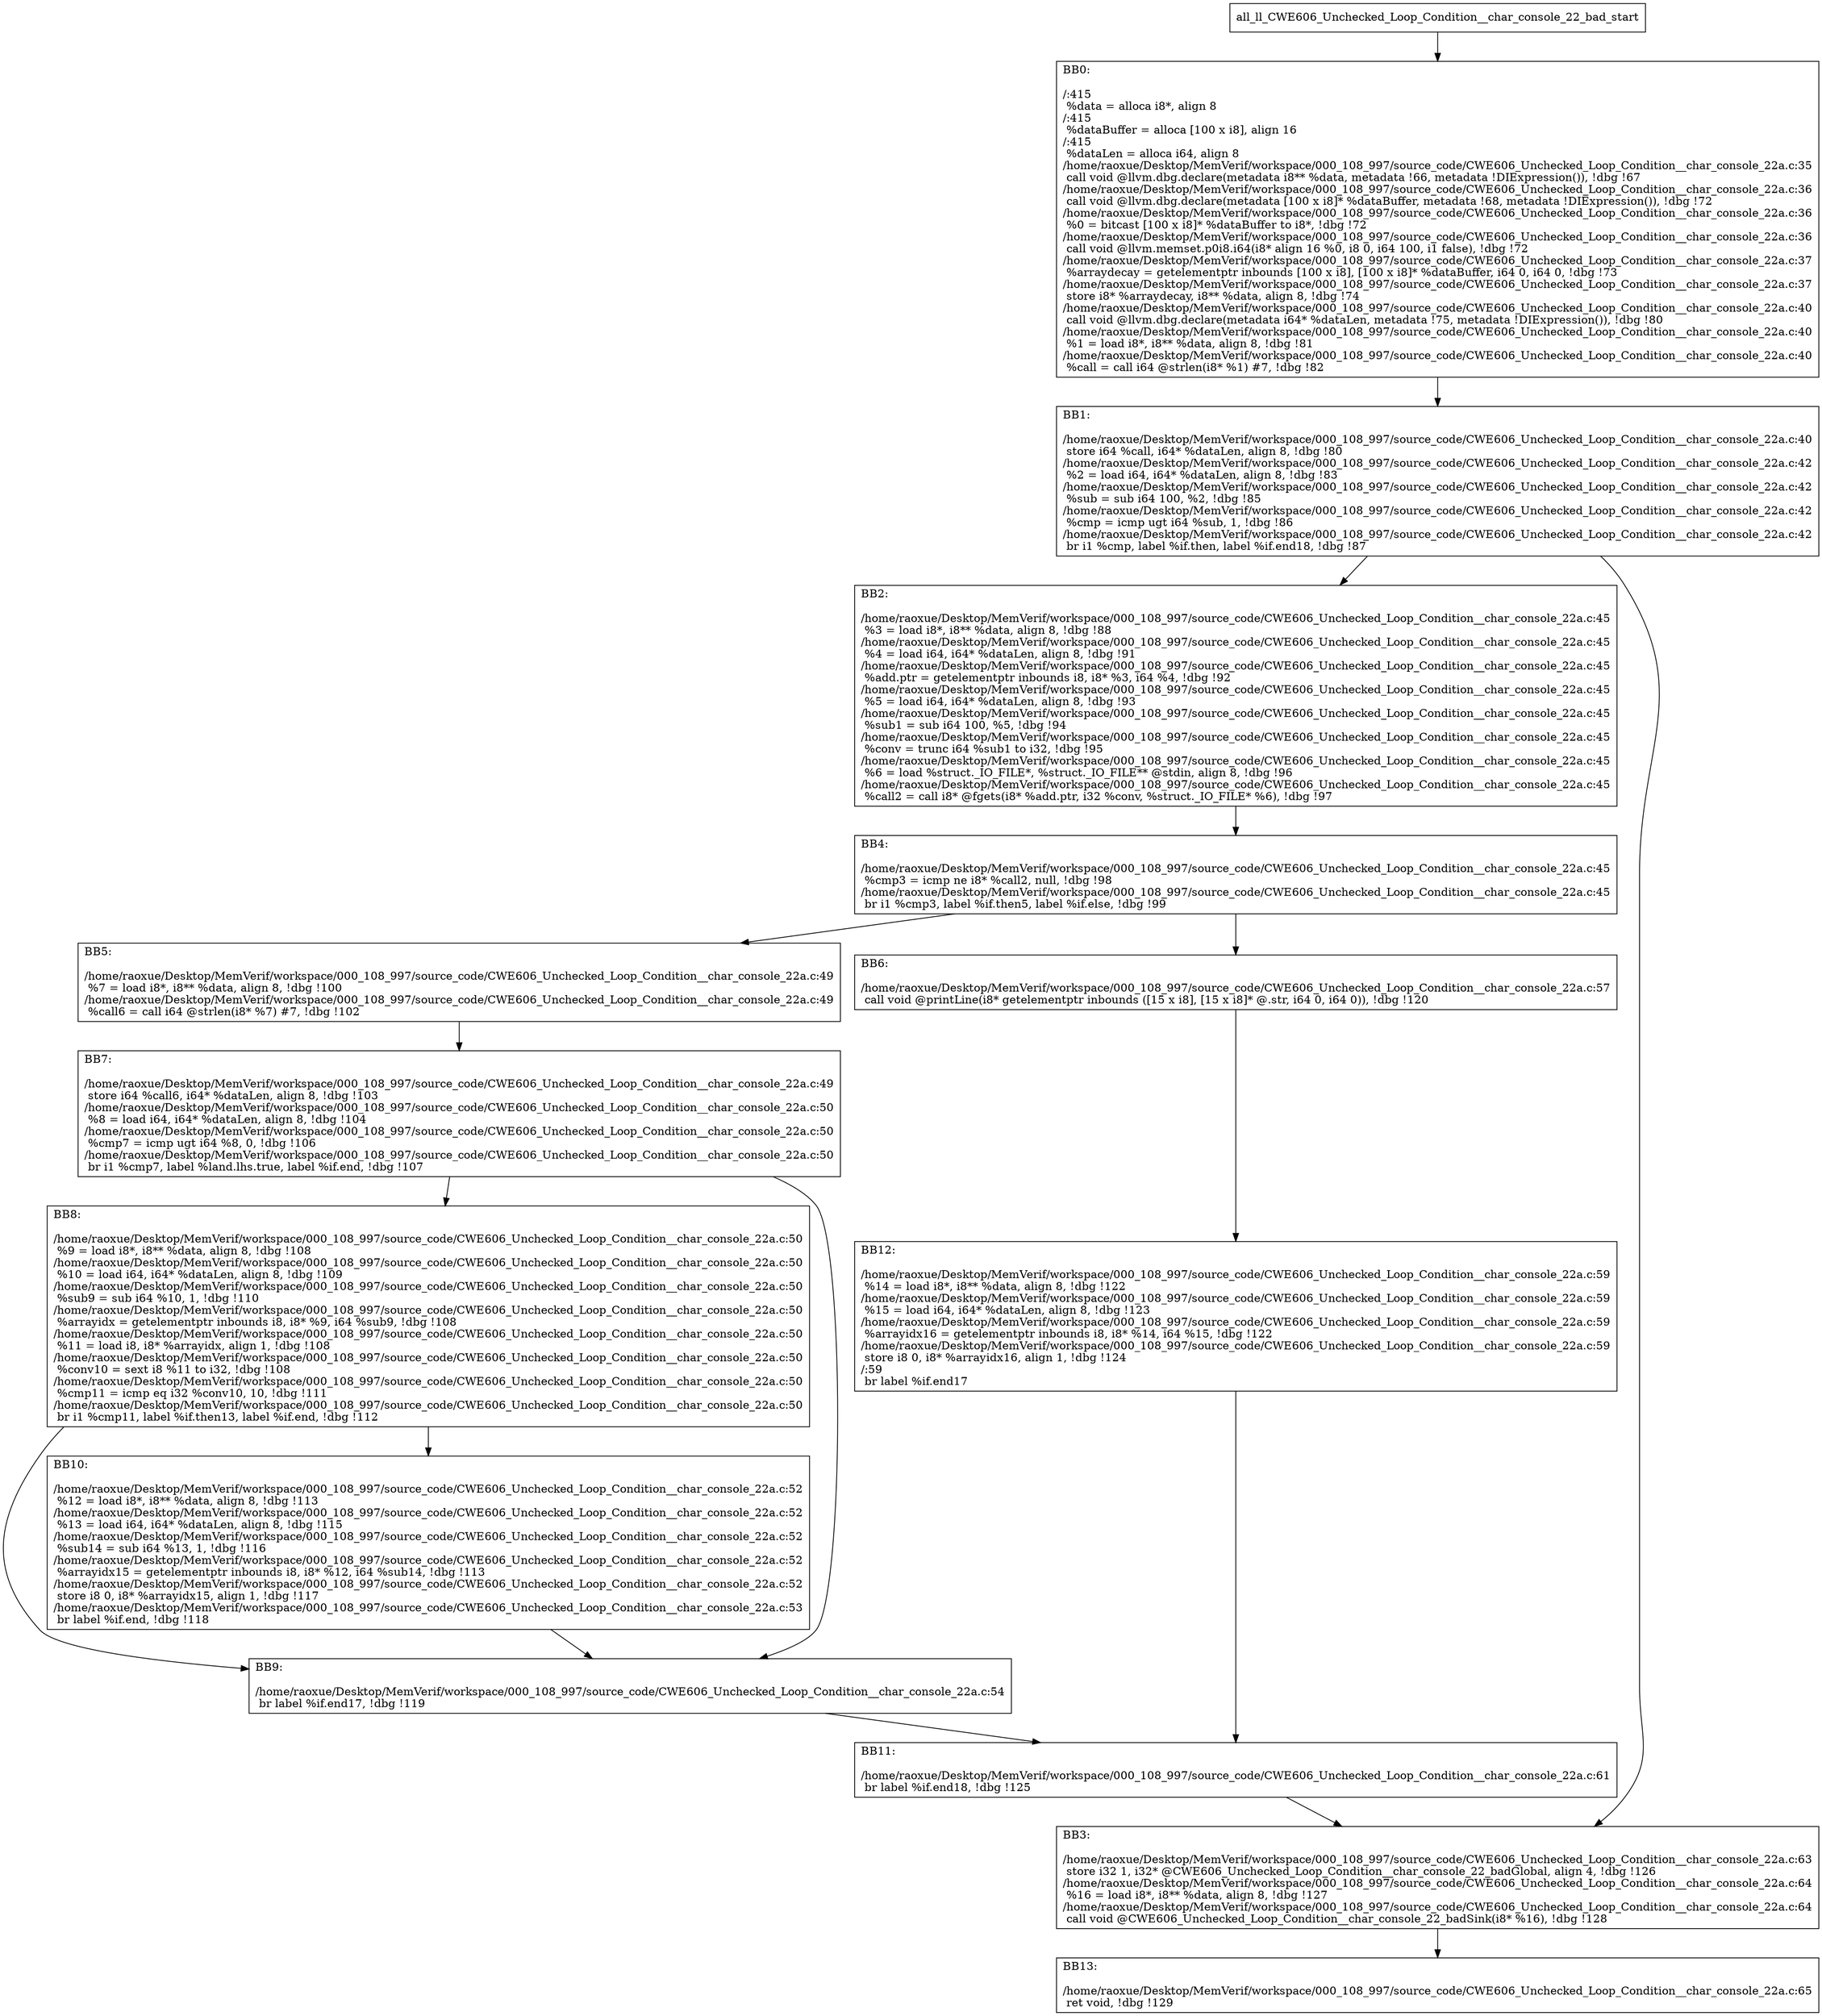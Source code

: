 digraph "CFG for'all_ll_CWE606_Unchecked_Loop_Condition__char_console_22_bad' function" {
	BBall_ll_CWE606_Unchecked_Loop_Condition__char_console_22_bad_start[shape=record,label="{all_ll_CWE606_Unchecked_Loop_Condition__char_console_22_bad_start}"];
	BBall_ll_CWE606_Unchecked_Loop_Condition__char_console_22_bad_start-> all_ll_CWE606_Unchecked_Loop_Condition__char_console_22_badBB0;
	all_ll_CWE606_Unchecked_Loop_Condition__char_console_22_badBB0 [shape=record, label="{BB0:\l\l/:415\l
  %data = alloca i8*, align 8\l
/:415\l
  %dataBuffer = alloca [100 x i8], align 16\l
/:415\l
  %dataLen = alloca i64, align 8\l
/home/raoxue/Desktop/MemVerif/workspace/000_108_997/source_code/CWE606_Unchecked_Loop_Condition__char_console_22a.c:35\l
  call void @llvm.dbg.declare(metadata i8** %data, metadata !66, metadata !DIExpression()), !dbg !67\l
/home/raoxue/Desktop/MemVerif/workspace/000_108_997/source_code/CWE606_Unchecked_Loop_Condition__char_console_22a.c:36\l
  call void @llvm.dbg.declare(metadata [100 x i8]* %dataBuffer, metadata !68, metadata !DIExpression()), !dbg !72\l
/home/raoxue/Desktop/MemVerif/workspace/000_108_997/source_code/CWE606_Unchecked_Loop_Condition__char_console_22a.c:36\l
  %0 = bitcast [100 x i8]* %dataBuffer to i8*, !dbg !72\l
/home/raoxue/Desktop/MemVerif/workspace/000_108_997/source_code/CWE606_Unchecked_Loop_Condition__char_console_22a.c:36\l
  call void @llvm.memset.p0i8.i64(i8* align 16 %0, i8 0, i64 100, i1 false), !dbg !72\l
/home/raoxue/Desktop/MemVerif/workspace/000_108_997/source_code/CWE606_Unchecked_Loop_Condition__char_console_22a.c:37\l
  %arraydecay = getelementptr inbounds [100 x i8], [100 x i8]* %dataBuffer, i64 0, i64 0, !dbg !73\l
/home/raoxue/Desktop/MemVerif/workspace/000_108_997/source_code/CWE606_Unchecked_Loop_Condition__char_console_22a.c:37\l
  store i8* %arraydecay, i8** %data, align 8, !dbg !74\l
/home/raoxue/Desktop/MemVerif/workspace/000_108_997/source_code/CWE606_Unchecked_Loop_Condition__char_console_22a.c:40\l
  call void @llvm.dbg.declare(metadata i64* %dataLen, metadata !75, metadata !DIExpression()), !dbg !80\l
/home/raoxue/Desktop/MemVerif/workspace/000_108_997/source_code/CWE606_Unchecked_Loop_Condition__char_console_22a.c:40\l
  %1 = load i8*, i8** %data, align 8, !dbg !81\l
/home/raoxue/Desktop/MemVerif/workspace/000_108_997/source_code/CWE606_Unchecked_Loop_Condition__char_console_22a.c:40\l
  %call = call i64 @strlen(i8* %1) #7, !dbg !82\l
}"];
	all_ll_CWE606_Unchecked_Loop_Condition__char_console_22_badBB0-> all_ll_CWE606_Unchecked_Loop_Condition__char_console_22_badBB1;
	all_ll_CWE606_Unchecked_Loop_Condition__char_console_22_badBB1 [shape=record, label="{BB1:\l\l/home/raoxue/Desktop/MemVerif/workspace/000_108_997/source_code/CWE606_Unchecked_Loop_Condition__char_console_22a.c:40\l
  store i64 %call, i64* %dataLen, align 8, !dbg !80\l
/home/raoxue/Desktop/MemVerif/workspace/000_108_997/source_code/CWE606_Unchecked_Loop_Condition__char_console_22a.c:42\l
  %2 = load i64, i64* %dataLen, align 8, !dbg !83\l
/home/raoxue/Desktop/MemVerif/workspace/000_108_997/source_code/CWE606_Unchecked_Loop_Condition__char_console_22a.c:42\l
  %sub = sub i64 100, %2, !dbg !85\l
/home/raoxue/Desktop/MemVerif/workspace/000_108_997/source_code/CWE606_Unchecked_Loop_Condition__char_console_22a.c:42\l
  %cmp = icmp ugt i64 %sub, 1, !dbg !86\l
/home/raoxue/Desktop/MemVerif/workspace/000_108_997/source_code/CWE606_Unchecked_Loop_Condition__char_console_22a.c:42\l
  br i1 %cmp, label %if.then, label %if.end18, !dbg !87\l
}"];
	all_ll_CWE606_Unchecked_Loop_Condition__char_console_22_badBB1-> all_ll_CWE606_Unchecked_Loop_Condition__char_console_22_badBB2;
	all_ll_CWE606_Unchecked_Loop_Condition__char_console_22_badBB1-> all_ll_CWE606_Unchecked_Loop_Condition__char_console_22_badBB3;
	all_ll_CWE606_Unchecked_Loop_Condition__char_console_22_badBB2 [shape=record, label="{BB2:\l\l/home/raoxue/Desktop/MemVerif/workspace/000_108_997/source_code/CWE606_Unchecked_Loop_Condition__char_console_22a.c:45\l
  %3 = load i8*, i8** %data, align 8, !dbg !88\l
/home/raoxue/Desktop/MemVerif/workspace/000_108_997/source_code/CWE606_Unchecked_Loop_Condition__char_console_22a.c:45\l
  %4 = load i64, i64* %dataLen, align 8, !dbg !91\l
/home/raoxue/Desktop/MemVerif/workspace/000_108_997/source_code/CWE606_Unchecked_Loop_Condition__char_console_22a.c:45\l
  %add.ptr = getelementptr inbounds i8, i8* %3, i64 %4, !dbg !92\l
/home/raoxue/Desktop/MemVerif/workspace/000_108_997/source_code/CWE606_Unchecked_Loop_Condition__char_console_22a.c:45\l
  %5 = load i64, i64* %dataLen, align 8, !dbg !93\l
/home/raoxue/Desktop/MemVerif/workspace/000_108_997/source_code/CWE606_Unchecked_Loop_Condition__char_console_22a.c:45\l
  %sub1 = sub i64 100, %5, !dbg !94\l
/home/raoxue/Desktop/MemVerif/workspace/000_108_997/source_code/CWE606_Unchecked_Loop_Condition__char_console_22a.c:45\l
  %conv = trunc i64 %sub1 to i32, !dbg !95\l
/home/raoxue/Desktop/MemVerif/workspace/000_108_997/source_code/CWE606_Unchecked_Loop_Condition__char_console_22a.c:45\l
  %6 = load %struct._IO_FILE*, %struct._IO_FILE** @stdin, align 8, !dbg !96\l
/home/raoxue/Desktop/MemVerif/workspace/000_108_997/source_code/CWE606_Unchecked_Loop_Condition__char_console_22a.c:45\l
  %call2 = call i8* @fgets(i8* %add.ptr, i32 %conv, %struct._IO_FILE* %6), !dbg !97\l
}"];
	all_ll_CWE606_Unchecked_Loop_Condition__char_console_22_badBB2-> all_ll_CWE606_Unchecked_Loop_Condition__char_console_22_badBB4;
	all_ll_CWE606_Unchecked_Loop_Condition__char_console_22_badBB4 [shape=record, label="{BB4:\l\l/home/raoxue/Desktop/MemVerif/workspace/000_108_997/source_code/CWE606_Unchecked_Loop_Condition__char_console_22a.c:45\l
  %cmp3 = icmp ne i8* %call2, null, !dbg !98\l
/home/raoxue/Desktop/MemVerif/workspace/000_108_997/source_code/CWE606_Unchecked_Loop_Condition__char_console_22a.c:45\l
  br i1 %cmp3, label %if.then5, label %if.else, !dbg !99\l
}"];
	all_ll_CWE606_Unchecked_Loop_Condition__char_console_22_badBB4-> all_ll_CWE606_Unchecked_Loop_Condition__char_console_22_badBB5;
	all_ll_CWE606_Unchecked_Loop_Condition__char_console_22_badBB4-> all_ll_CWE606_Unchecked_Loop_Condition__char_console_22_badBB6;
	all_ll_CWE606_Unchecked_Loop_Condition__char_console_22_badBB5 [shape=record, label="{BB5:\l\l/home/raoxue/Desktop/MemVerif/workspace/000_108_997/source_code/CWE606_Unchecked_Loop_Condition__char_console_22a.c:49\l
  %7 = load i8*, i8** %data, align 8, !dbg !100\l
/home/raoxue/Desktop/MemVerif/workspace/000_108_997/source_code/CWE606_Unchecked_Loop_Condition__char_console_22a.c:49\l
  %call6 = call i64 @strlen(i8* %7) #7, !dbg !102\l
}"];
	all_ll_CWE606_Unchecked_Loop_Condition__char_console_22_badBB5-> all_ll_CWE606_Unchecked_Loop_Condition__char_console_22_badBB7;
	all_ll_CWE606_Unchecked_Loop_Condition__char_console_22_badBB7 [shape=record, label="{BB7:\l\l/home/raoxue/Desktop/MemVerif/workspace/000_108_997/source_code/CWE606_Unchecked_Loop_Condition__char_console_22a.c:49\l
  store i64 %call6, i64* %dataLen, align 8, !dbg !103\l
/home/raoxue/Desktop/MemVerif/workspace/000_108_997/source_code/CWE606_Unchecked_Loop_Condition__char_console_22a.c:50\l
  %8 = load i64, i64* %dataLen, align 8, !dbg !104\l
/home/raoxue/Desktop/MemVerif/workspace/000_108_997/source_code/CWE606_Unchecked_Loop_Condition__char_console_22a.c:50\l
  %cmp7 = icmp ugt i64 %8, 0, !dbg !106\l
/home/raoxue/Desktop/MemVerif/workspace/000_108_997/source_code/CWE606_Unchecked_Loop_Condition__char_console_22a.c:50\l
  br i1 %cmp7, label %land.lhs.true, label %if.end, !dbg !107\l
}"];
	all_ll_CWE606_Unchecked_Loop_Condition__char_console_22_badBB7-> all_ll_CWE606_Unchecked_Loop_Condition__char_console_22_badBB8;
	all_ll_CWE606_Unchecked_Loop_Condition__char_console_22_badBB7-> all_ll_CWE606_Unchecked_Loop_Condition__char_console_22_badBB9;
	all_ll_CWE606_Unchecked_Loop_Condition__char_console_22_badBB8 [shape=record, label="{BB8:\l\l/home/raoxue/Desktop/MemVerif/workspace/000_108_997/source_code/CWE606_Unchecked_Loop_Condition__char_console_22a.c:50\l
  %9 = load i8*, i8** %data, align 8, !dbg !108\l
/home/raoxue/Desktop/MemVerif/workspace/000_108_997/source_code/CWE606_Unchecked_Loop_Condition__char_console_22a.c:50\l
  %10 = load i64, i64* %dataLen, align 8, !dbg !109\l
/home/raoxue/Desktop/MemVerif/workspace/000_108_997/source_code/CWE606_Unchecked_Loop_Condition__char_console_22a.c:50\l
  %sub9 = sub i64 %10, 1, !dbg !110\l
/home/raoxue/Desktop/MemVerif/workspace/000_108_997/source_code/CWE606_Unchecked_Loop_Condition__char_console_22a.c:50\l
  %arrayidx = getelementptr inbounds i8, i8* %9, i64 %sub9, !dbg !108\l
/home/raoxue/Desktop/MemVerif/workspace/000_108_997/source_code/CWE606_Unchecked_Loop_Condition__char_console_22a.c:50\l
  %11 = load i8, i8* %arrayidx, align 1, !dbg !108\l
/home/raoxue/Desktop/MemVerif/workspace/000_108_997/source_code/CWE606_Unchecked_Loop_Condition__char_console_22a.c:50\l
  %conv10 = sext i8 %11 to i32, !dbg !108\l
/home/raoxue/Desktop/MemVerif/workspace/000_108_997/source_code/CWE606_Unchecked_Loop_Condition__char_console_22a.c:50\l
  %cmp11 = icmp eq i32 %conv10, 10, !dbg !111\l
/home/raoxue/Desktop/MemVerif/workspace/000_108_997/source_code/CWE606_Unchecked_Loop_Condition__char_console_22a.c:50\l
  br i1 %cmp11, label %if.then13, label %if.end, !dbg !112\l
}"];
	all_ll_CWE606_Unchecked_Loop_Condition__char_console_22_badBB8-> all_ll_CWE606_Unchecked_Loop_Condition__char_console_22_badBB10;
	all_ll_CWE606_Unchecked_Loop_Condition__char_console_22_badBB8-> all_ll_CWE606_Unchecked_Loop_Condition__char_console_22_badBB9;
	all_ll_CWE606_Unchecked_Loop_Condition__char_console_22_badBB10 [shape=record, label="{BB10:\l\l/home/raoxue/Desktop/MemVerif/workspace/000_108_997/source_code/CWE606_Unchecked_Loop_Condition__char_console_22a.c:52\l
  %12 = load i8*, i8** %data, align 8, !dbg !113\l
/home/raoxue/Desktop/MemVerif/workspace/000_108_997/source_code/CWE606_Unchecked_Loop_Condition__char_console_22a.c:52\l
  %13 = load i64, i64* %dataLen, align 8, !dbg !115\l
/home/raoxue/Desktop/MemVerif/workspace/000_108_997/source_code/CWE606_Unchecked_Loop_Condition__char_console_22a.c:52\l
  %sub14 = sub i64 %13, 1, !dbg !116\l
/home/raoxue/Desktop/MemVerif/workspace/000_108_997/source_code/CWE606_Unchecked_Loop_Condition__char_console_22a.c:52\l
  %arrayidx15 = getelementptr inbounds i8, i8* %12, i64 %sub14, !dbg !113\l
/home/raoxue/Desktop/MemVerif/workspace/000_108_997/source_code/CWE606_Unchecked_Loop_Condition__char_console_22a.c:52\l
  store i8 0, i8* %arrayidx15, align 1, !dbg !117\l
/home/raoxue/Desktop/MemVerif/workspace/000_108_997/source_code/CWE606_Unchecked_Loop_Condition__char_console_22a.c:53\l
  br label %if.end, !dbg !118\l
}"];
	all_ll_CWE606_Unchecked_Loop_Condition__char_console_22_badBB10-> all_ll_CWE606_Unchecked_Loop_Condition__char_console_22_badBB9;
	all_ll_CWE606_Unchecked_Loop_Condition__char_console_22_badBB9 [shape=record, label="{BB9:\l\l/home/raoxue/Desktop/MemVerif/workspace/000_108_997/source_code/CWE606_Unchecked_Loop_Condition__char_console_22a.c:54\l
  br label %if.end17, !dbg !119\l
}"];
	all_ll_CWE606_Unchecked_Loop_Condition__char_console_22_badBB9-> all_ll_CWE606_Unchecked_Loop_Condition__char_console_22_badBB11;
	all_ll_CWE606_Unchecked_Loop_Condition__char_console_22_badBB6 [shape=record, label="{BB6:\l\l/home/raoxue/Desktop/MemVerif/workspace/000_108_997/source_code/CWE606_Unchecked_Loop_Condition__char_console_22a.c:57\l
  call void @printLine(i8* getelementptr inbounds ([15 x i8], [15 x i8]* @.str, i64 0, i64 0)), !dbg !120\l
}"];
	all_ll_CWE606_Unchecked_Loop_Condition__char_console_22_badBB6-> all_ll_CWE606_Unchecked_Loop_Condition__char_console_22_badBB12;
	all_ll_CWE606_Unchecked_Loop_Condition__char_console_22_badBB12 [shape=record, label="{BB12:\l\l/home/raoxue/Desktop/MemVerif/workspace/000_108_997/source_code/CWE606_Unchecked_Loop_Condition__char_console_22a.c:59\l
  %14 = load i8*, i8** %data, align 8, !dbg !122\l
/home/raoxue/Desktop/MemVerif/workspace/000_108_997/source_code/CWE606_Unchecked_Loop_Condition__char_console_22a.c:59\l
  %15 = load i64, i64* %dataLen, align 8, !dbg !123\l
/home/raoxue/Desktop/MemVerif/workspace/000_108_997/source_code/CWE606_Unchecked_Loop_Condition__char_console_22a.c:59\l
  %arrayidx16 = getelementptr inbounds i8, i8* %14, i64 %15, !dbg !122\l
/home/raoxue/Desktop/MemVerif/workspace/000_108_997/source_code/CWE606_Unchecked_Loop_Condition__char_console_22a.c:59\l
  store i8 0, i8* %arrayidx16, align 1, !dbg !124\l
/:59\l
  br label %if.end17\l
}"];
	all_ll_CWE606_Unchecked_Loop_Condition__char_console_22_badBB12-> all_ll_CWE606_Unchecked_Loop_Condition__char_console_22_badBB11;
	all_ll_CWE606_Unchecked_Loop_Condition__char_console_22_badBB11 [shape=record, label="{BB11:\l\l/home/raoxue/Desktop/MemVerif/workspace/000_108_997/source_code/CWE606_Unchecked_Loop_Condition__char_console_22a.c:61\l
  br label %if.end18, !dbg !125\l
}"];
	all_ll_CWE606_Unchecked_Loop_Condition__char_console_22_badBB11-> all_ll_CWE606_Unchecked_Loop_Condition__char_console_22_badBB3;
	all_ll_CWE606_Unchecked_Loop_Condition__char_console_22_badBB3 [shape=record, label="{BB3:\l\l/home/raoxue/Desktop/MemVerif/workspace/000_108_997/source_code/CWE606_Unchecked_Loop_Condition__char_console_22a.c:63\l
  store i32 1, i32* @CWE606_Unchecked_Loop_Condition__char_console_22_badGlobal, align 4, !dbg !126\l
/home/raoxue/Desktop/MemVerif/workspace/000_108_997/source_code/CWE606_Unchecked_Loop_Condition__char_console_22a.c:64\l
  %16 = load i8*, i8** %data, align 8, !dbg !127\l
/home/raoxue/Desktop/MemVerif/workspace/000_108_997/source_code/CWE606_Unchecked_Loop_Condition__char_console_22a.c:64\l
  call void @CWE606_Unchecked_Loop_Condition__char_console_22_badSink(i8* %16), !dbg !128\l
}"];
	all_ll_CWE606_Unchecked_Loop_Condition__char_console_22_badBB3-> all_ll_CWE606_Unchecked_Loop_Condition__char_console_22_badBB13;
	all_ll_CWE606_Unchecked_Loop_Condition__char_console_22_badBB13 [shape=record, label="{BB13:\l\l/home/raoxue/Desktop/MemVerif/workspace/000_108_997/source_code/CWE606_Unchecked_Loop_Condition__char_console_22a.c:65\l
  ret void, !dbg !129\l
}"];
}
